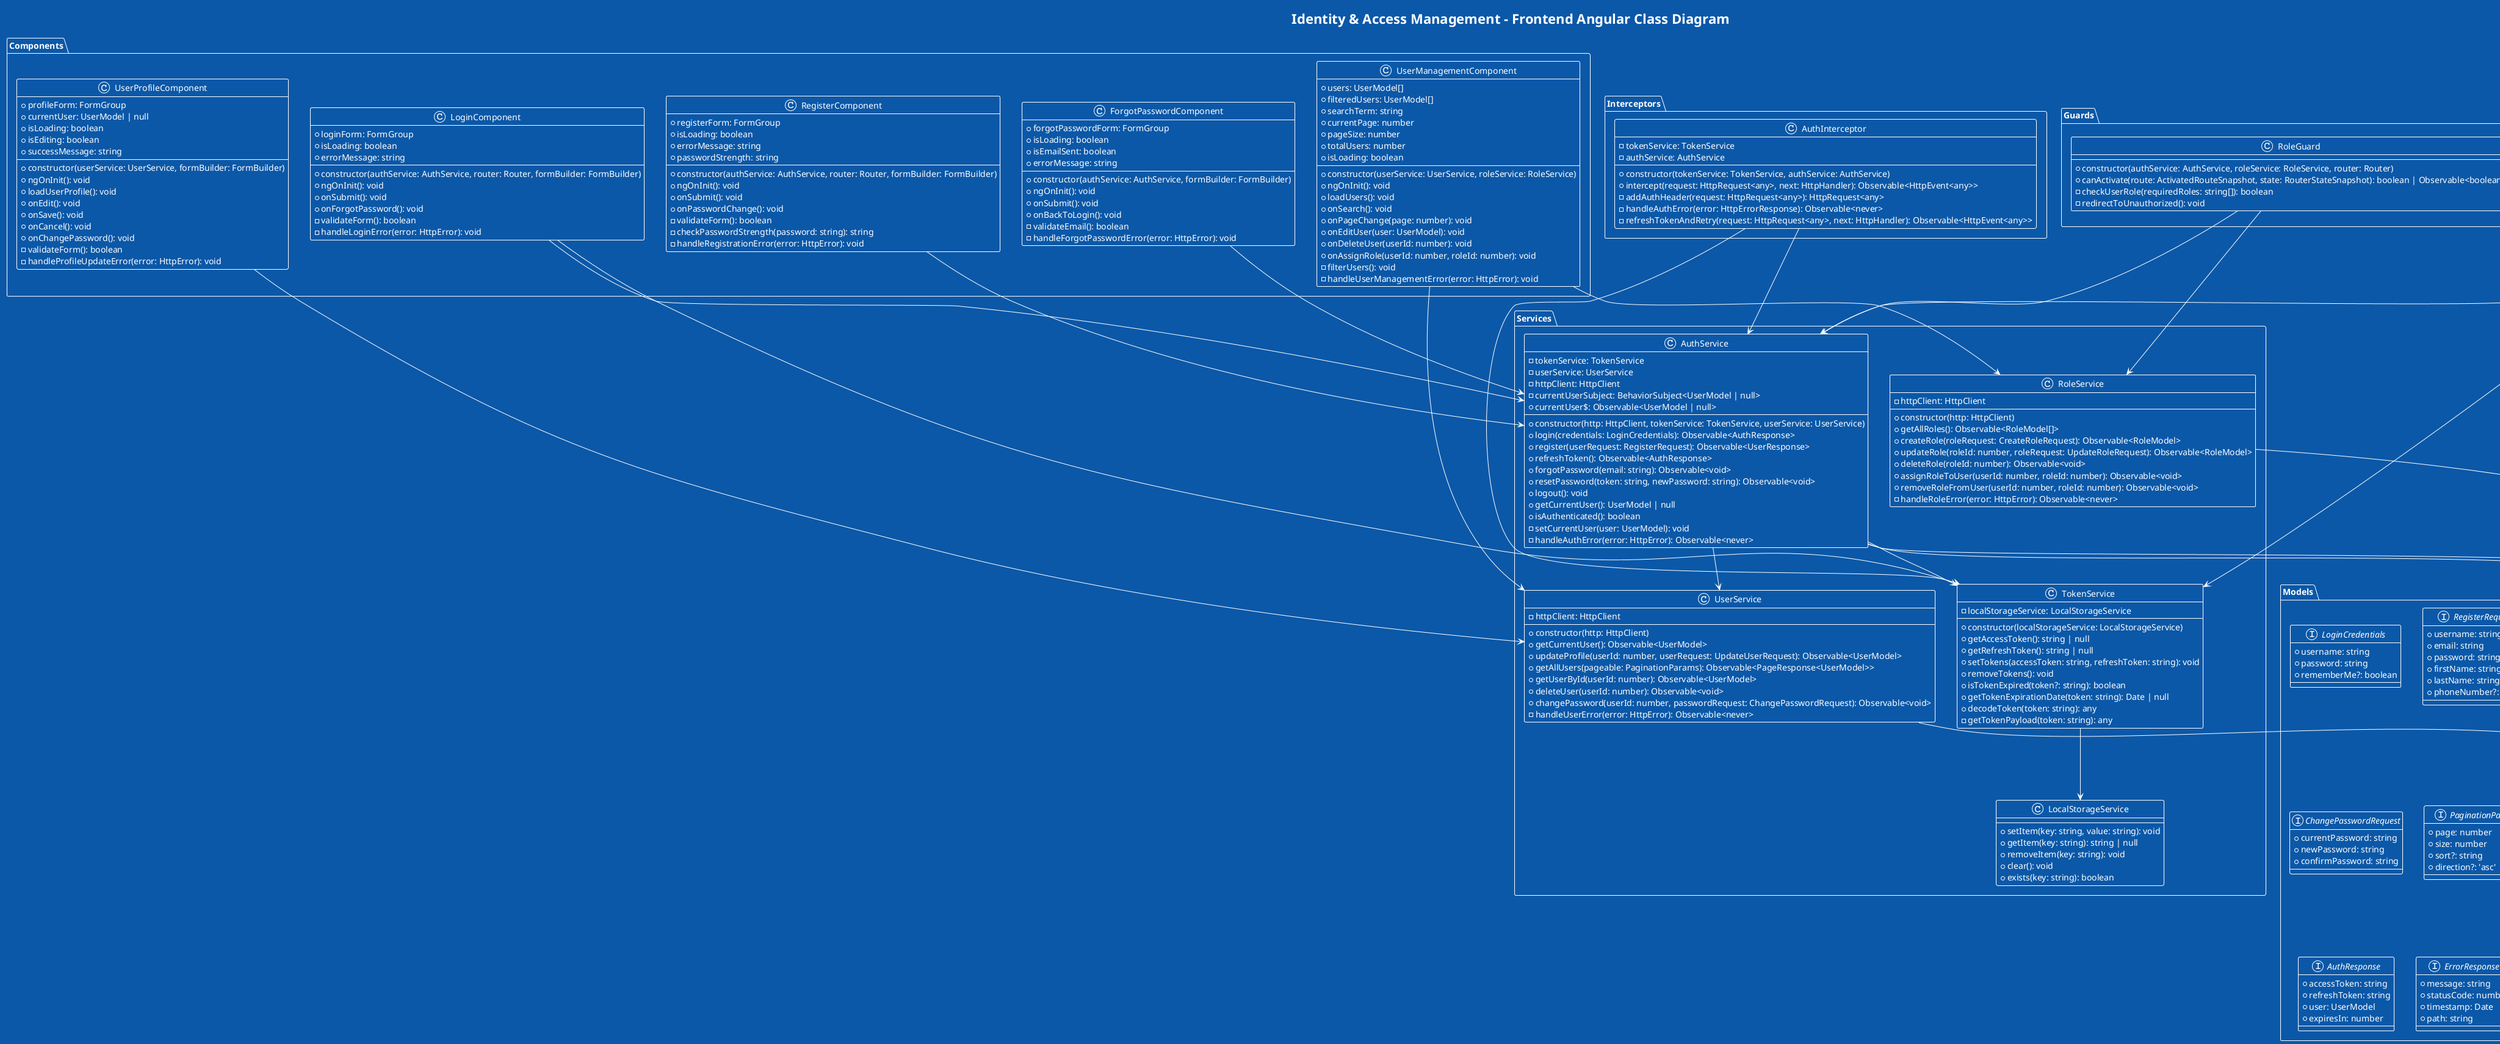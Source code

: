 @startuml IAM_Frontend_Class_Diagram

!theme amiga

title Identity & Access Management - Frontend Angular Class Diagram

package "Components" {
    class LoginComponent {
        +loginForm: FormGroup
        +isLoading: boolean
        +errorMessage: string
        
        +constructor(authService: AuthService, router: Router, formBuilder: FormBuilder)
        +ngOnInit(): void
        +onSubmit(): void
        +onForgotPassword(): void
        -validateForm(): boolean
        -handleLoginError(error: HttpError): void
    }
    
    class RegisterComponent {
        +registerForm: FormGroup
        +isLoading: boolean
        +errorMessage: string
        +passwordStrength: string
        
        +constructor(authService: AuthService, router: Router, formBuilder: FormBuilder)
        +ngOnInit(): void
        +onSubmit(): void
        +onPasswordChange(): void
        -validateForm(): boolean
        -checkPasswordStrength(password: string): string
        -handleRegistrationError(error: HttpError): void
    }
    
    class ForgotPasswordComponent {
        +forgotPasswordForm: FormGroup
        +isLoading: boolean
        +isEmailSent: boolean
        +errorMessage: string
        
        +constructor(authService: AuthService, formBuilder: FormBuilder)
        +ngOnInit(): void
        +onSubmit(): void
        +onBackToLogin(): void
        -validateEmail(): boolean
        -handleForgotPasswordError(error: HttpError): void
    }
    
    class UserProfileComponent {
        +profileForm: FormGroup
        +currentUser: UserModel | null
        +isLoading: boolean
        +isEditing: boolean
        +successMessage: string
        
        +constructor(userService: UserService, formBuilder: FormBuilder)
        +ngOnInit(): void
        +loadUserProfile(): void
        +onEdit(): void
        +onSave(): void
        +onCancel(): void
        +onChangePassword(): void
        -validateForm(): boolean
        -handleProfileUpdateError(error: HttpError): void
    }
    
    class UserManagementComponent {
        +users: UserModel[]
        +filteredUsers: UserModel[]
        +searchTerm: string
        +currentPage: number
        +pageSize: number
        +totalUsers: number
        +isLoading: boolean
        
        +constructor(userService: UserService, roleService: RoleService)
        +ngOnInit(): void
        +loadUsers(): void
        +onSearch(): void
        +onPageChange(page: number): void
        +onEditUser(user: UserModel): void
        +onDeleteUser(userId: number): void
        +onAssignRole(userId: number, roleId: number): void
        -filterUsers(): void
        -handleUserManagementError(error: HttpError): void
    }
}

package "Services" {
    class AuthService {
        -tokenService: TokenService
        -userService: UserService
        -httpClient: HttpClient
        -currentUserSubject: BehaviorSubject<UserModel | null>
        +currentUser$: Observable<UserModel | null>
        
        +constructor(http: HttpClient, tokenService: TokenService, userService: UserService)
        +login(credentials: LoginCredentials): Observable<AuthResponse>
        +register(userRequest: RegisterRequest): Observable<UserResponse>
        +refreshToken(): Observable<AuthResponse>
        +forgotPassword(email: string): Observable<void>
        +resetPassword(token: string, newPassword: string): Observable<void>
        +logout(): void
        +getCurrentUser(): UserModel | null
        +isAuthenticated(): boolean
        -setCurrentUser(user: UserModel): void
        -handleAuthError(error: HttpError): Observable<never>
    }
    
    class TokenService {
        -localStorageService: LocalStorageService
        
        +constructor(localStorageService: LocalStorageService)
        +getAccessToken(): string | null
        +getRefreshToken(): string | null
        +setTokens(accessToken: string, refreshToken: string): void
        +removeTokens(): void
        +isTokenExpired(token?: string): boolean
        +getTokenExpirationDate(token: string): Date | null
        +decodeToken(token: string): any
        -getTokenPayload(token: string): any
    }
    
    class UserService {
        -httpClient: HttpClient
        
        +constructor(http: HttpClient)
        +getCurrentUser(): Observable<UserModel>
        +updateProfile(userId: number, userRequest: UpdateUserRequest): Observable<UserModel>
        +getAllUsers(pageable: PaginationParams): Observable<PageResponse<UserModel>>
        +getUserById(userId: number): Observable<UserModel>
        +deleteUser(userId: number): Observable<void>
        +changePassword(userId: number, passwordRequest: ChangePasswordRequest): Observable<void>
        -handleUserError(error: HttpError): Observable<never>
    }
    
    class RoleService {
        -httpClient: HttpClient
        
        +constructor(http: HttpClient)
        +getAllRoles(): Observable<RoleModel[]>
        +createRole(roleRequest: CreateRoleRequest): Observable<RoleModel>
        +updateRole(roleId: number, roleRequest: UpdateRoleRequest): Observable<RoleModel>
        +deleteRole(roleId: number): Observable<void>
        +assignRoleToUser(userId: number, roleId: number): Observable<void>
        +removeRoleFromUser(userId: number, roleId: number): Observable<void>
        -handleRoleError(error: HttpError): Observable<never>
    }
    
    class LocalStorageService {
        +setItem(key: string, value: string): void
        +getItem(key: string): string | null
        +removeItem(key: string): void
        +clear(): void
        +exists(key: string): boolean
    }
}

package "Guards" {
    class AuthGuard {
        +constructor(authService: AuthService, tokenService: TokenService, router: Router)
        +canActivate(route: ActivatedRouteSnapshot, state: RouterStateSnapshot): boolean | Observable<boolean>
        +canActivateChild(childRoute: ActivatedRouteSnapshot, state: RouterStateSnapshot): boolean | Observable<boolean>
        -checkAuthentication(): boolean
        -redirectToLogin(): void
    }
    
    class RoleGuard {
        +constructor(authService: AuthService, roleService: RoleService, router: Router)
        +canActivate(route: ActivatedRouteSnapshot, state: RouterStateSnapshot): boolean | Observable<boolean>
        -checkUserRole(requiredRoles: string[]): boolean
        -redirectToUnauthorized(): void
    }
}

package "Interceptors" {
    class AuthInterceptor {
        -tokenService: TokenService
        -authService: AuthService
        
        +constructor(tokenService: TokenService, authService: AuthService)
        +intercept(request: HttpRequest<any>, next: HttpHandler): Observable<HttpEvent<any>>
        -addAuthHeader(request: HttpRequest<any>): HttpRequest<any>
        -handleAuthError(error: HttpErrorResponse): Observable<never>
        -refreshTokenAndRetry(request: HttpRequest<any>, next: HttpHandler): Observable<HttpEvent<any>>
    }
}

package "Models" {
    interface UserModel {
        +id: number
        +username: string
        +email: string
        +firstName: string
        +lastName: string
        +phoneNumber?: string
        +isActive: boolean
        +createdAt: Date
        +updatedAt: Date
        +roles: RoleModel[]
        +fullName: string
    }
    
    interface AuthModel {
        +accessToken: string
        +refreshToken: string
        +user: UserModel
        +expiresIn: number
        +tokenType: string
    }
    
    interface RoleModel {
        +id: number
        +name: string
        +description: string
        +permissions: string[]
    }
    
    interface LoginCredentials {
        +username: string
        +password: string
        +rememberMe?: boolean
    }
    
    interface RegisterRequest {
        +username: string
        +email: string
        +password: string
        +firstName: string
        +lastName: string
        +phoneNumber?: string
    }
    
    interface UpdateUserRequest {
        +firstName: string
        +lastName: string
        +phoneNumber?: string
        +email: string
    }
    
    interface ChangePasswordRequest {
        +currentPassword: string
        +newPassword: string
        +confirmPassword: string
    }
    
    interface PaginationParams {
        +page: number
        +size: number
        +sort?: string
        +direction?: 'asc' | 'desc'
    }
    
    interface PageResponse<T> {
        +content: T[]
        +totalElements: number
        +totalPages: number
        +size: number
        +number: number
        +first: boolean
        +last: boolean
    }
    
    interface AuthResponse {
        +accessToken: string
        +refreshToken: string
        +user: UserModel
        +expiresIn: number
    }
    
    interface ErrorResponse {
        +message: string
        +statusCode: number
        +timestamp: Date
        +path: string
    }
}

' Relationships
LoginComponent --> AuthService
LoginComponent --> TokenService
RegisterComponent --> AuthService
ForgotPasswordComponent --> AuthService
UserProfileComponent --> UserService
UserManagementComponent --> UserService
UserManagementComponent --> RoleService

AuthService --> TokenService
AuthService --> UserService
AuthService --> UserModel
AuthService --> AuthModel
TokenService --> LocalStorageService
UserService --> UserModel
RoleService --> RoleModel

AuthGuard --> AuthService
AuthGuard --> TokenService
RoleGuard --> AuthService
RoleGuard --> RoleService

AuthInterceptor --> TokenService
AuthInterceptor --> AuthService

UserModel --> RoleModel
AuthModel --> UserModel

@enduml
